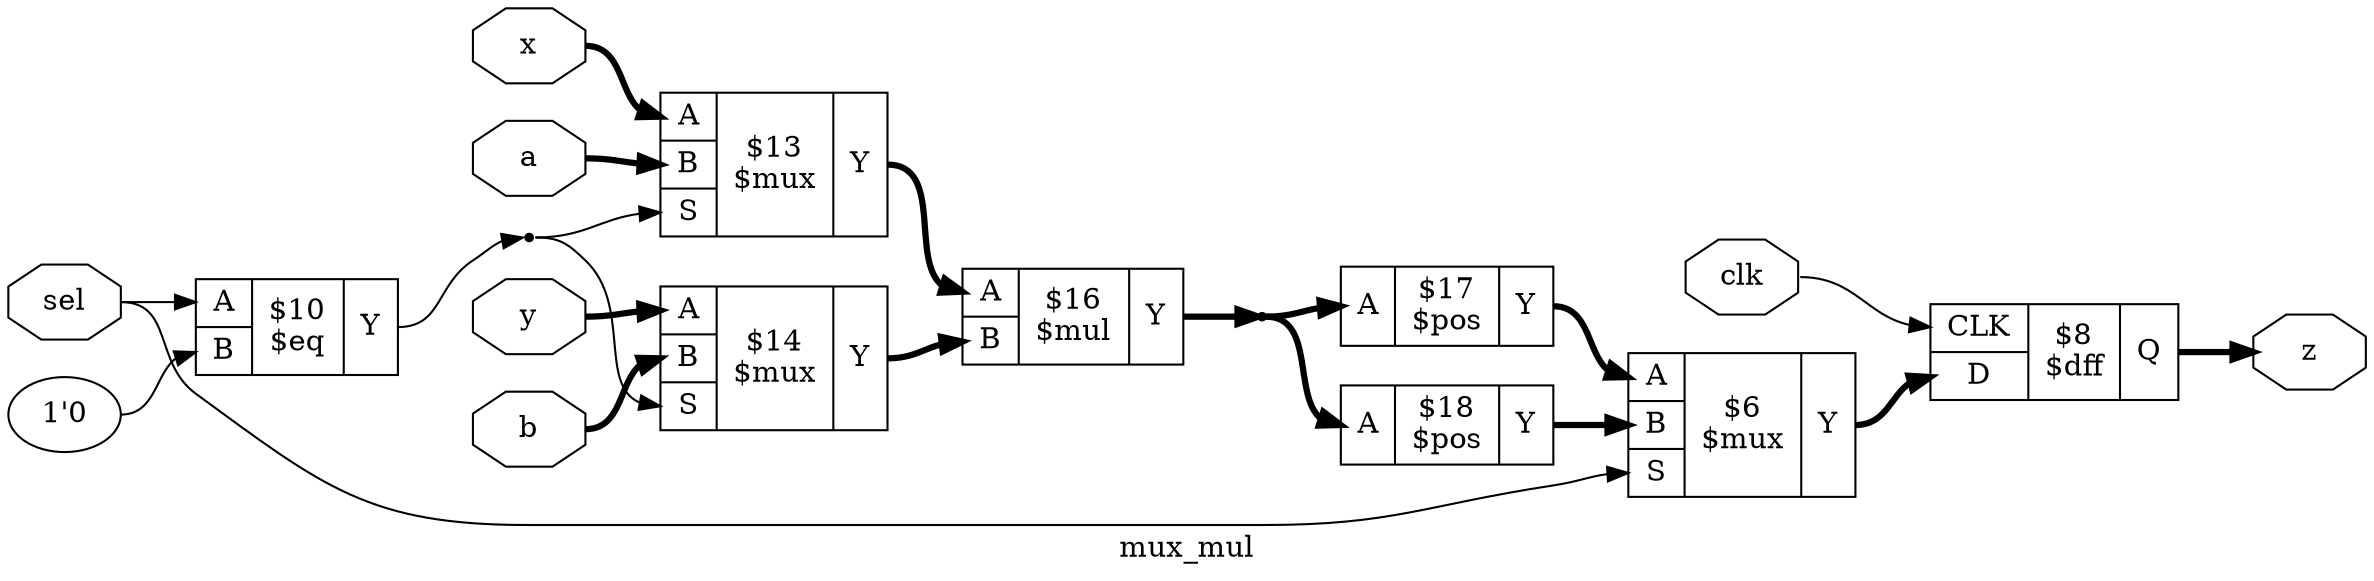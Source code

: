 digraph "mux_mul" {
label="mux_mul";
rankdir="LR";
remincross=true;
n8 [ shape=octagon, label="a", color="black", fontcolor="black" ];
n9 [ shape=octagon, label="b", color="black", fontcolor="black" ];
n10 [ shape=octagon, label="clk", color="black", fontcolor="black" ];
n11 [ shape=octagon, label="sel", color="black", fontcolor="black" ];
n12 [ shape=octagon, label="x", color="black", fontcolor="black" ];
n13 [ shape=octagon, label="y", color="black", fontcolor="black" ];
n14 [ shape=octagon, label="z", color="black", fontcolor="black" ];
c18 [ shape=record, label="{{<p15> A|<p16> B}|$16\n$mul|{<p17> Y}}",  ];
c20 [ shape=record, label="{{<p15> A|<p16> B|<p19> S}|$14\n$mux|{<p17> Y}}",  ];
c21 [ shape=record, label="{{<p15> A|<p16> B|<p19> S}|$13\n$mux|{<p17> Y}}",  ];
v0 [ label="1'0" ];
c22 [ shape=record, label="{{<p15> A|<p16> B}|$10\n$eq|{<p17> Y}}",  ];
c23 [ shape=record, label="{{<p15> A}|$18\n$pos|{<p17> Y}}",  ];
c24 [ shape=record, label="{{<p15> A}|$17\n$pos|{<p17> Y}}",  ];
c28 [ shape=record, label="{{<p25> CLK|<p26> D}|$8\n$dff|{<p27> Q}}",  ];
c29 [ shape=record, label="{{<p15> A|<p16> B|<p19> S}|$6\n$mux|{<p17> Y}}",  ];
n1 [ shape=point ];
c18:p17:e -> n1:w [color="black", fontcolor="black", style="setlinewidth(3)", label=""];
n1:e -> c23:p15:w [color="black", fontcolor="black", style="setlinewidth(3)", label=""];
n1:e -> c24:p15:w [color="black", fontcolor="black", style="setlinewidth(3)", label=""];
n10:e -> c28:p25:w [color="black", fontcolor="black", label=""];
n11:e -> c22:p15:w [color="black", fontcolor="black", label=""];
n11:e -> c29:p19:w [color="black", fontcolor="black", label=""];
n12:e -> c21:p15:w [color="black", fontcolor="black", style="setlinewidth(3)", label=""];
n13:e -> c20:p15:w [color="black", fontcolor="black", style="setlinewidth(3)", label=""];
c28:p27:e -> n14:w [color="black", fontcolor="black", style="setlinewidth(3)", label=""];
c20:p17:e -> c18:p16:w [color="black", fontcolor="black", style="setlinewidth(3)", label=""];
c21:p17:e -> c18:p15:w [color="black", fontcolor="black", style="setlinewidth(3)", label=""];
n4 [ shape=point ];
c22:p17:e -> n4:w [color="black", fontcolor="black", label=""];
n4:e -> c20:p19:w [color="black", fontcolor="black", label=""];
n4:e -> c21:p19:w [color="black", fontcolor="black", label=""];
c29:p17:e -> c28:p26:w [color="black", fontcolor="black", style="setlinewidth(3)", label=""];
c23:p17:e -> c29:p16:w [color="black", fontcolor="black", style="setlinewidth(3)", label=""];
c24:p17:e -> c29:p15:w [color="black", fontcolor="black", style="setlinewidth(3)", label=""];
n8:e -> c21:p16:w [color="black", fontcolor="black", style="setlinewidth(3)", label=""];
n9:e -> c20:p16:w [color="black", fontcolor="black", style="setlinewidth(3)", label=""];
v0:e -> c22:p16:w [color="black", fontcolor="black", label=""];
}
